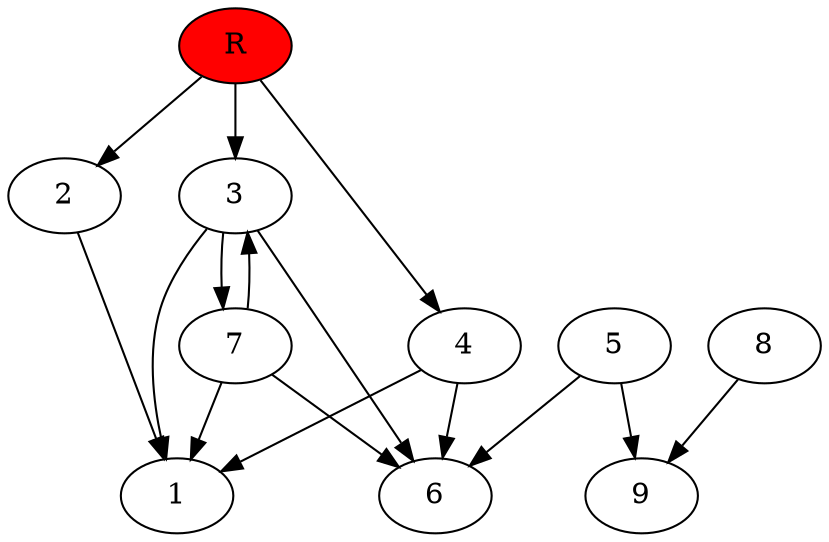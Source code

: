 digraph prb8252 {
	1
	2
	3
	4
	5
	6
	7
	8
	R [fillcolor="#ff0000" style=filled]
	2 -> 1
	3 -> 1
	3 -> 6
	3 -> 7
	4 -> 1
	4 -> 6
	5 -> 6
	5 -> 9
	7 -> 1
	7 -> 3
	7 -> 6
	8 -> 9
	R -> 2
	R -> 3
	R -> 4
}
